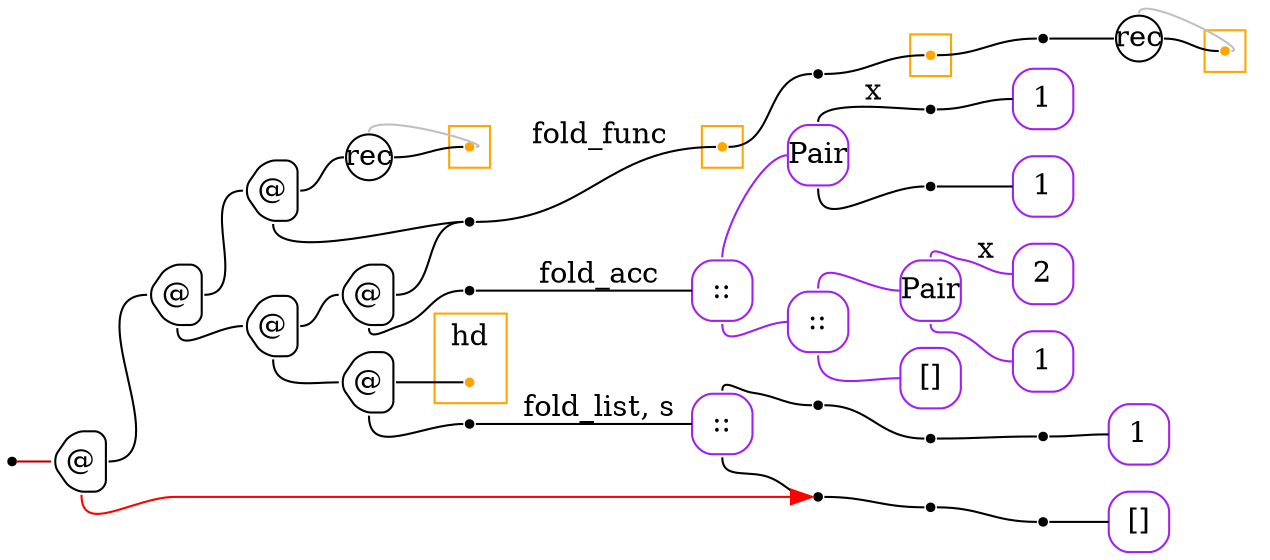 digraph G {
  rankdir=LR;
  edge[arrowhead=none,arrowtail=none];
  node[fixedsize=true,shape=circle]
  size="9.201041666666667,5.219270833333334";
  labeldistance=0;
  nodesep=.175;
  ranksep=.175;

 nd1[shape=point];
   nd15[label="1",tooltip="nd15-ConstGraph",style=rounded,orientation=90,shape=square,width=.4,height=.4,color="purple"];
   nd21[label="2",tooltip="nd21-ConstGraph",style=rounded,orientation=90,shape=square,width=.4,height=.4,color="purple"];
   nd27[label="1",tooltip="nd27-ConstGraph",style=rounded,orientation=90,shape=square,width=.4,height=.4,color="purple"];
   nd32[label="[]",tooltip="nd32-ConstEmptyGraph",style=rounded,orientation=90,shape=square,width=.4,height=.4,color="purple"];
 subgraph cluster_nd174 {
   graph[style=fill,color="orange"];
   ndcluster_nd174[tooltip="nd174",orientation=90,shape=point,color="orange"];
 };
   nd592[label="1",tooltip="nd592-ConstGraph",style=rounded,orientation=90,shape=square,width=.4,height=.4,color="purple"];
   nd686[label="Pair",tooltip="nd686-ConstPairGraph",style=rounded,orientation=90,shape=square,width=.4,height=.4,color="purple"];
   nd777[label="::",tooltip="nd777-ConstListGraph",style=rounded,orientation=90,shape=square,width=.4,height=.4,color="purple"];
 nd780[label=" ",tooltip="nd780-ContractGraph",style=rounded,orientation=90,shape=point];
 nd781[label=" ",tooltip="nd781-ContractGraph",style=rounded,orientation=90,shape=point];
 nd885[label=" ",tooltip="nd885-ContractGraph",style=rounded,orientation=90,shape=point];
 nd918[label=" ",tooltip="nd918-ContractGraph",style=rounded,orientation=90,shape=point];
 nd919[label=" ",tooltip="nd919-ContractGraph",style=rounded,orientation=90,shape=point];
 subgraph cluster_nd383 {
   graph[style=fill,color="orange"];
   ndcluster_nd383[tooltip="nd383",orientation=90,shape=point,color="orange"];
 };
 nd946[label="rec",tooltip="nd946-RecurGraph",style=rounded,width=.3,height=.3,color="#000000"];
   subgraph cluster_nd950 {
     graph[style=fill,color="orange"];
     ndcluster_nd950[tooltip="nd950",orientation=90,shape=point,color="orange"];
   };
 nd1152[label=" ",tooltip="nd1152-ContractGraph",style=rounded,orientation=90,shape=point];
   nd1071[label="1",tooltip="nd1071-ConstGraph",style=rounded,orientation=90,shape=square,width=.4,height=.4,color="purple"];
   nd1075[label="[]",tooltip="nd1075-ConstEmptyGraph",style=rounded,orientation=90,shape=square,width=.4,height=.4,color="purple"];
   nd1165[label="Pair",tooltip="nd1165-ConstPairGraph",style=rounded,orientation=90,shape=square,width=.4,height=.4,color="purple"];
   nd1171[label="::",tooltip="nd1171-ConstListGraph",style=rounded,orientation=90,shape=square,width=.4,height=.4,color="purple"];
   nd1178[label="::",tooltip="nd1178-ConstListGraph",style=rounded,orientation=90,shape=square,width=.4,height=.4,color="purple"];
 nd1182[label="rec",tooltip="nd1182-RecurGraph",style=rounded,width=.3,height=.3,color="#000000"];
   subgraph cluster_nd1186 {
     graph[style=fill,color="orange"];
     ndcluster_nd1186[tooltip="nd1186",orientation=90,shape=point,color="orange"];
   };
 nd718[label="@",tooltip="nd718-AppGraph",style=rounded,orientation=90,shape=house,width=.4,height=.4,color="#000000"];
 nd719[label="@",tooltip="nd719-AppGraph",style=rounded,orientation=90,shape=house,width=.4,height=.4,color="#000000"];
 nd720[label="@",tooltip="nd720-AppGraph",style=rounded,orientation=90,shape=house,width=.4,height=.4,color="#000000"];
 nd723[label="@",tooltip="nd723-AppGraph",style=rounded,orientation=90,shape=house,width=.4,height=.4,color="#000000"];
 nd724[label="@",tooltip="nd724-AppGraph",style=rounded,orientation=90,shape=house,width=.4,height=.4,color="#000000"];
 nd727[label="@",tooltip="nd727-AppGraph",style=rounded,orientation=90,shape=house,width=.4,height=.4,color="#000000"];
 subgraph cluster_nd730 {
   graph[style=fill,color="orange",label="hd"];
   ndcluster_nd730[tooltip="nd730",orientation=90,shape=point,color="orange"];
 };
 nd734[label=" ",tooltip="nd734-ContractGraph",style=rounded,orientation=90,shape=point];
 nd743[label=" ",tooltip="nd743-ContractGraph",style=rounded,orientation=90,shape=point];
 nd744[label=" ",tooltip="nd744-ContractGraph",style=rounded,orientation=90,shape=point];
 nd1244[label=" ",tooltip="nd1244-ContractGraph",style=rounded,orientation=90,shape=point];
 nd1245[label=" ",tooltip="nd1245-ContractGraph",style=rounded,orientation=90,shape=point];
 nd1257[label=" ",tooltip="nd1257-ContractGraph",style=rounded,orientation=90,shape=point];
 nd1258[label=" ",tooltip="nd1258-ContractGraph",style=rounded,orientation=90,shape=point];

  ndcluster_nd174->nd885[tailport=e,headport=w];
  nd780->nd27[tailport=e,headport=w];
  nd781->nd32[tailport=e,headport=w];
  ndcluster_nd383->nd1152[tailport=e,headport=w];
  nd885->ndcluster_nd383[tailport=e,headport=w];
  nd1152->nd946[tailport=e,headport=w,color=black,arrowhead=none,arrowtail=none];
  nd686->nd919[tailport=s,headport=w];
  nd686->nd918[label="x",tailport=n,headport=w];
  nd918->nd15[tailport=e,headport=w];
  nd919->nd592[tailport=e,headport=w];
  nd1178->nd686[tailport=n,headport=w,color=purple,arrowhead=none,arrowtail=none];
  nd718->nd1258[tailport=s,headport=w,color=red,arrowhead=normal];
  nd720->nd1182[tailport=e,headport=w,color=black,arrowhead=none,arrowtail=none];
  nd724->nd734[tailport=e,headport=w];
  nd727->ndcluster_nd730[tailport=e,headport=w];
  nd723->nd724[tailport=e,headport=w];
  nd723->nd727[tailport=s,headport=w];
  nd719->nd720[tailport=e,headport=w];
  nd719->nd723[tailport=s,headport=w];
  nd720->nd734[tailport=s,headport=w];
  nd718->nd719[tailport=e,headport=w];
  nd727->nd743[tailport=s,headport=w];
  nd1->nd718[label="",tailport=e,headport=w,color="#b70000",arrowhead=none,arrowtail=none];
  nd724->nd744[tailport=s,headport=w];
  nd743->nd777[label="fold_list, s",tailport=e,headport=w];
  nd744->nd1178[label="fold_acc",tailport=e,headport=w];
  nd734->ndcluster_nd174[label="fold_func",tailport=e,headport=w];
  nd777->nd1257[tailport=n,headport=w];
  nd777->nd1258[tailport=s,headport=w];
  nd1244->nd780[tailport=e,headport=w];
  nd1245->nd781[tailport=e,headport=w];
  nd946->ndcluster_nd950[dir=back,headport=e,tailport=n,color=grey,arrowhead=none,arrowtail=none];
  nd946->ndcluster_nd950[tailport=e,headport=w];
  nd1165->nd1071[tailport=s,headport=w,color=purple,arrowhead=none,arrowtail=none];
  nd1171->nd1165[tailport=n,headport=w,color=purple,arrowhead=none,arrowtail=none];
  nd1171->nd1075[tailport=s,headport=w,color=purple,arrowhead=none,arrowtail=none];
  nd1178->nd1171[label="",tailport=s,headport=w,color=purple,arrowhead=none,arrowtail=none];
  nd1165->nd21[label="x",tailport=n,headport=w,color=purple,arrowhead=none,arrowtail=none];
  nd1182->ndcluster_nd1186[dir=back,headport=e,tailport=n,color=grey,arrowhead=none,arrowtail=none];
  nd1182->ndcluster_nd1186[tailport=e,headport=w];
  nd1257->nd1244[tailport=e,headport=w];
  nd1258->nd1245[tailport=e,headport=w];
}